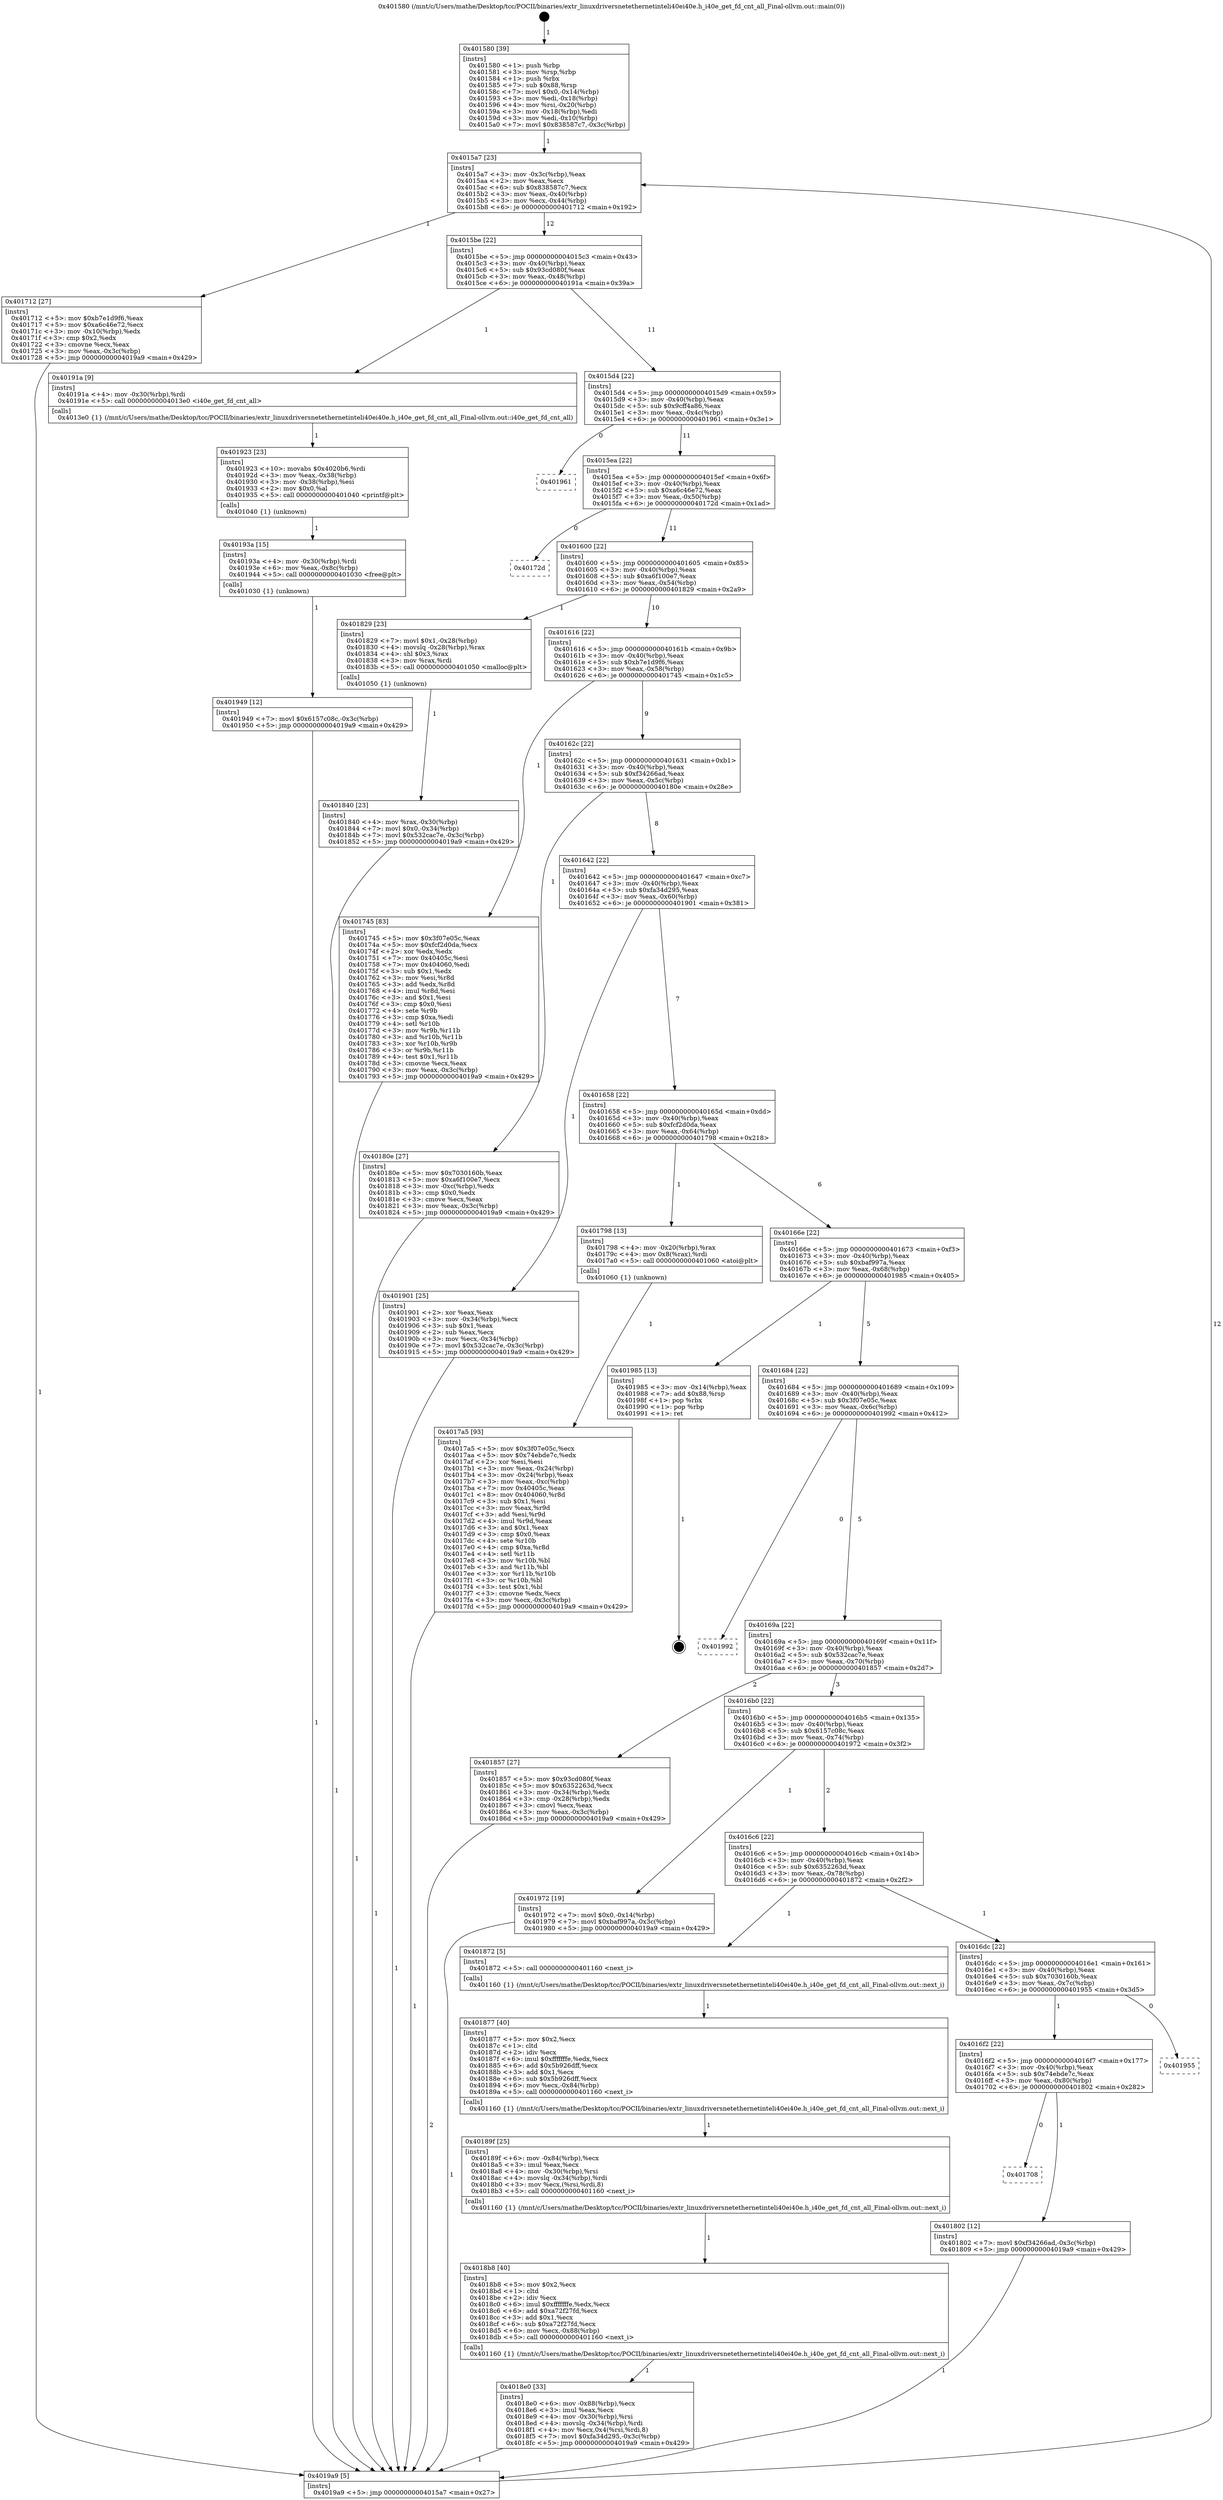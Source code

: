 digraph "0x401580" {
  label = "0x401580 (/mnt/c/Users/mathe/Desktop/tcc/POCII/binaries/extr_linuxdriversnetethernetinteli40ei40e.h_i40e_get_fd_cnt_all_Final-ollvm.out::main(0))"
  labelloc = "t"
  node[shape=record]

  Entry [label="",width=0.3,height=0.3,shape=circle,fillcolor=black,style=filled]
  "0x4015a7" [label="{
     0x4015a7 [23]\l
     | [instrs]\l
     &nbsp;&nbsp;0x4015a7 \<+3\>: mov -0x3c(%rbp),%eax\l
     &nbsp;&nbsp;0x4015aa \<+2\>: mov %eax,%ecx\l
     &nbsp;&nbsp;0x4015ac \<+6\>: sub $0x838587c7,%ecx\l
     &nbsp;&nbsp;0x4015b2 \<+3\>: mov %eax,-0x40(%rbp)\l
     &nbsp;&nbsp;0x4015b5 \<+3\>: mov %ecx,-0x44(%rbp)\l
     &nbsp;&nbsp;0x4015b8 \<+6\>: je 0000000000401712 \<main+0x192\>\l
  }"]
  "0x401712" [label="{
     0x401712 [27]\l
     | [instrs]\l
     &nbsp;&nbsp;0x401712 \<+5\>: mov $0xb7e1d9f6,%eax\l
     &nbsp;&nbsp;0x401717 \<+5\>: mov $0xa6c46e72,%ecx\l
     &nbsp;&nbsp;0x40171c \<+3\>: mov -0x10(%rbp),%edx\l
     &nbsp;&nbsp;0x40171f \<+3\>: cmp $0x2,%edx\l
     &nbsp;&nbsp;0x401722 \<+3\>: cmovne %ecx,%eax\l
     &nbsp;&nbsp;0x401725 \<+3\>: mov %eax,-0x3c(%rbp)\l
     &nbsp;&nbsp;0x401728 \<+5\>: jmp 00000000004019a9 \<main+0x429\>\l
  }"]
  "0x4015be" [label="{
     0x4015be [22]\l
     | [instrs]\l
     &nbsp;&nbsp;0x4015be \<+5\>: jmp 00000000004015c3 \<main+0x43\>\l
     &nbsp;&nbsp;0x4015c3 \<+3\>: mov -0x40(%rbp),%eax\l
     &nbsp;&nbsp;0x4015c6 \<+5\>: sub $0x93cd080f,%eax\l
     &nbsp;&nbsp;0x4015cb \<+3\>: mov %eax,-0x48(%rbp)\l
     &nbsp;&nbsp;0x4015ce \<+6\>: je 000000000040191a \<main+0x39a\>\l
  }"]
  "0x4019a9" [label="{
     0x4019a9 [5]\l
     | [instrs]\l
     &nbsp;&nbsp;0x4019a9 \<+5\>: jmp 00000000004015a7 \<main+0x27\>\l
  }"]
  "0x401580" [label="{
     0x401580 [39]\l
     | [instrs]\l
     &nbsp;&nbsp;0x401580 \<+1\>: push %rbp\l
     &nbsp;&nbsp;0x401581 \<+3\>: mov %rsp,%rbp\l
     &nbsp;&nbsp;0x401584 \<+1\>: push %rbx\l
     &nbsp;&nbsp;0x401585 \<+7\>: sub $0x88,%rsp\l
     &nbsp;&nbsp;0x40158c \<+7\>: movl $0x0,-0x14(%rbp)\l
     &nbsp;&nbsp;0x401593 \<+3\>: mov %edi,-0x18(%rbp)\l
     &nbsp;&nbsp;0x401596 \<+4\>: mov %rsi,-0x20(%rbp)\l
     &nbsp;&nbsp;0x40159a \<+3\>: mov -0x18(%rbp),%edi\l
     &nbsp;&nbsp;0x40159d \<+3\>: mov %edi,-0x10(%rbp)\l
     &nbsp;&nbsp;0x4015a0 \<+7\>: movl $0x838587c7,-0x3c(%rbp)\l
  }"]
  Exit [label="",width=0.3,height=0.3,shape=circle,fillcolor=black,style=filled,peripheries=2]
  "0x40191a" [label="{
     0x40191a [9]\l
     | [instrs]\l
     &nbsp;&nbsp;0x40191a \<+4\>: mov -0x30(%rbp),%rdi\l
     &nbsp;&nbsp;0x40191e \<+5\>: call 00000000004013e0 \<i40e_get_fd_cnt_all\>\l
     | [calls]\l
     &nbsp;&nbsp;0x4013e0 \{1\} (/mnt/c/Users/mathe/Desktop/tcc/POCII/binaries/extr_linuxdriversnetethernetinteli40ei40e.h_i40e_get_fd_cnt_all_Final-ollvm.out::i40e_get_fd_cnt_all)\l
  }"]
  "0x4015d4" [label="{
     0x4015d4 [22]\l
     | [instrs]\l
     &nbsp;&nbsp;0x4015d4 \<+5\>: jmp 00000000004015d9 \<main+0x59\>\l
     &nbsp;&nbsp;0x4015d9 \<+3\>: mov -0x40(%rbp),%eax\l
     &nbsp;&nbsp;0x4015dc \<+5\>: sub $0x9cff4a86,%eax\l
     &nbsp;&nbsp;0x4015e1 \<+3\>: mov %eax,-0x4c(%rbp)\l
     &nbsp;&nbsp;0x4015e4 \<+6\>: je 0000000000401961 \<main+0x3e1\>\l
  }"]
  "0x401949" [label="{
     0x401949 [12]\l
     | [instrs]\l
     &nbsp;&nbsp;0x401949 \<+7\>: movl $0x6157c08c,-0x3c(%rbp)\l
     &nbsp;&nbsp;0x401950 \<+5\>: jmp 00000000004019a9 \<main+0x429\>\l
  }"]
  "0x401961" [label="{
     0x401961\l
  }", style=dashed]
  "0x4015ea" [label="{
     0x4015ea [22]\l
     | [instrs]\l
     &nbsp;&nbsp;0x4015ea \<+5\>: jmp 00000000004015ef \<main+0x6f\>\l
     &nbsp;&nbsp;0x4015ef \<+3\>: mov -0x40(%rbp),%eax\l
     &nbsp;&nbsp;0x4015f2 \<+5\>: sub $0xa6c46e72,%eax\l
     &nbsp;&nbsp;0x4015f7 \<+3\>: mov %eax,-0x50(%rbp)\l
     &nbsp;&nbsp;0x4015fa \<+6\>: je 000000000040172d \<main+0x1ad\>\l
  }"]
  "0x40193a" [label="{
     0x40193a [15]\l
     | [instrs]\l
     &nbsp;&nbsp;0x40193a \<+4\>: mov -0x30(%rbp),%rdi\l
     &nbsp;&nbsp;0x40193e \<+6\>: mov %eax,-0x8c(%rbp)\l
     &nbsp;&nbsp;0x401944 \<+5\>: call 0000000000401030 \<free@plt\>\l
     | [calls]\l
     &nbsp;&nbsp;0x401030 \{1\} (unknown)\l
  }"]
  "0x40172d" [label="{
     0x40172d\l
  }", style=dashed]
  "0x401600" [label="{
     0x401600 [22]\l
     | [instrs]\l
     &nbsp;&nbsp;0x401600 \<+5\>: jmp 0000000000401605 \<main+0x85\>\l
     &nbsp;&nbsp;0x401605 \<+3\>: mov -0x40(%rbp),%eax\l
     &nbsp;&nbsp;0x401608 \<+5\>: sub $0xa6f100e7,%eax\l
     &nbsp;&nbsp;0x40160d \<+3\>: mov %eax,-0x54(%rbp)\l
     &nbsp;&nbsp;0x401610 \<+6\>: je 0000000000401829 \<main+0x2a9\>\l
  }"]
  "0x401923" [label="{
     0x401923 [23]\l
     | [instrs]\l
     &nbsp;&nbsp;0x401923 \<+10\>: movabs $0x4020b6,%rdi\l
     &nbsp;&nbsp;0x40192d \<+3\>: mov %eax,-0x38(%rbp)\l
     &nbsp;&nbsp;0x401930 \<+3\>: mov -0x38(%rbp),%esi\l
     &nbsp;&nbsp;0x401933 \<+2\>: mov $0x0,%al\l
     &nbsp;&nbsp;0x401935 \<+5\>: call 0000000000401040 \<printf@plt\>\l
     | [calls]\l
     &nbsp;&nbsp;0x401040 \{1\} (unknown)\l
  }"]
  "0x401829" [label="{
     0x401829 [23]\l
     | [instrs]\l
     &nbsp;&nbsp;0x401829 \<+7\>: movl $0x1,-0x28(%rbp)\l
     &nbsp;&nbsp;0x401830 \<+4\>: movslq -0x28(%rbp),%rax\l
     &nbsp;&nbsp;0x401834 \<+4\>: shl $0x3,%rax\l
     &nbsp;&nbsp;0x401838 \<+3\>: mov %rax,%rdi\l
     &nbsp;&nbsp;0x40183b \<+5\>: call 0000000000401050 \<malloc@plt\>\l
     | [calls]\l
     &nbsp;&nbsp;0x401050 \{1\} (unknown)\l
  }"]
  "0x401616" [label="{
     0x401616 [22]\l
     | [instrs]\l
     &nbsp;&nbsp;0x401616 \<+5\>: jmp 000000000040161b \<main+0x9b\>\l
     &nbsp;&nbsp;0x40161b \<+3\>: mov -0x40(%rbp),%eax\l
     &nbsp;&nbsp;0x40161e \<+5\>: sub $0xb7e1d9f6,%eax\l
     &nbsp;&nbsp;0x401623 \<+3\>: mov %eax,-0x58(%rbp)\l
     &nbsp;&nbsp;0x401626 \<+6\>: je 0000000000401745 \<main+0x1c5\>\l
  }"]
  "0x4018e0" [label="{
     0x4018e0 [33]\l
     | [instrs]\l
     &nbsp;&nbsp;0x4018e0 \<+6\>: mov -0x88(%rbp),%ecx\l
     &nbsp;&nbsp;0x4018e6 \<+3\>: imul %eax,%ecx\l
     &nbsp;&nbsp;0x4018e9 \<+4\>: mov -0x30(%rbp),%rsi\l
     &nbsp;&nbsp;0x4018ed \<+4\>: movslq -0x34(%rbp),%rdi\l
     &nbsp;&nbsp;0x4018f1 \<+4\>: mov %ecx,0x4(%rsi,%rdi,8)\l
     &nbsp;&nbsp;0x4018f5 \<+7\>: movl $0xfa34d295,-0x3c(%rbp)\l
     &nbsp;&nbsp;0x4018fc \<+5\>: jmp 00000000004019a9 \<main+0x429\>\l
  }"]
  "0x401745" [label="{
     0x401745 [83]\l
     | [instrs]\l
     &nbsp;&nbsp;0x401745 \<+5\>: mov $0x3f07e05c,%eax\l
     &nbsp;&nbsp;0x40174a \<+5\>: mov $0xfcf2d0da,%ecx\l
     &nbsp;&nbsp;0x40174f \<+2\>: xor %edx,%edx\l
     &nbsp;&nbsp;0x401751 \<+7\>: mov 0x40405c,%esi\l
     &nbsp;&nbsp;0x401758 \<+7\>: mov 0x404060,%edi\l
     &nbsp;&nbsp;0x40175f \<+3\>: sub $0x1,%edx\l
     &nbsp;&nbsp;0x401762 \<+3\>: mov %esi,%r8d\l
     &nbsp;&nbsp;0x401765 \<+3\>: add %edx,%r8d\l
     &nbsp;&nbsp;0x401768 \<+4\>: imul %r8d,%esi\l
     &nbsp;&nbsp;0x40176c \<+3\>: and $0x1,%esi\l
     &nbsp;&nbsp;0x40176f \<+3\>: cmp $0x0,%esi\l
     &nbsp;&nbsp;0x401772 \<+4\>: sete %r9b\l
     &nbsp;&nbsp;0x401776 \<+3\>: cmp $0xa,%edi\l
     &nbsp;&nbsp;0x401779 \<+4\>: setl %r10b\l
     &nbsp;&nbsp;0x40177d \<+3\>: mov %r9b,%r11b\l
     &nbsp;&nbsp;0x401780 \<+3\>: and %r10b,%r11b\l
     &nbsp;&nbsp;0x401783 \<+3\>: xor %r10b,%r9b\l
     &nbsp;&nbsp;0x401786 \<+3\>: or %r9b,%r11b\l
     &nbsp;&nbsp;0x401789 \<+4\>: test $0x1,%r11b\l
     &nbsp;&nbsp;0x40178d \<+3\>: cmovne %ecx,%eax\l
     &nbsp;&nbsp;0x401790 \<+3\>: mov %eax,-0x3c(%rbp)\l
     &nbsp;&nbsp;0x401793 \<+5\>: jmp 00000000004019a9 \<main+0x429\>\l
  }"]
  "0x40162c" [label="{
     0x40162c [22]\l
     | [instrs]\l
     &nbsp;&nbsp;0x40162c \<+5\>: jmp 0000000000401631 \<main+0xb1\>\l
     &nbsp;&nbsp;0x401631 \<+3\>: mov -0x40(%rbp),%eax\l
     &nbsp;&nbsp;0x401634 \<+5\>: sub $0xf34266ad,%eax\l
     &nbsp;&nbsp;0x401639 \<+3\>: mov %eax,-0x5c(%rbp)\l
     &nbsp;&nbsp;0x40163c \<+6\>: je 000000000040180e \<main+0x28e\>\l
  }"]
  "0x4018b8" [label="{
     0x4018b8 [40]\l
     | [instrs]\l
     &nbsp;&nbsp;0x4018b8 \<+5\>: mov $0x2,%ecx\l
     &nbsp;&nbsp;0x4018bd \<+1\>: cltd\l
     &nbsp;&nbsp;0x4018be \<+2\>: idiv %ecx\l
     &nbsp;&nbsp;0x4018c0 \<+6\>: imul $0xfffffffe,%edx,%ecx\l
     &nbsp;&nbsp;0x4018c6 \<+6\>: add $0xa72f27fd,%ecx\l
     &nbsp;&nbsp;0x4018cc \<+3\>: add $0x1,%ecx\l
     &nbsp;&nbsp;0x4018cf \<+6\>: sub $0xa72f27fd,%ecx\l
     &nbsp;&nbsp;0x4018d5 \<+6\>: mov %ecx,-0x88(%rbp)\l
     &nbsp;&nbsp;0x4018db \<+5\>: call 0000000000401160 \<next_i\>\l
     | [calls]\l
     &nbsp;&nbsp;0x401160 \{1\} (/mnt/c/Users/mathe/Desktop/tcc/POCII/binaries/extr_linuxdriversnetethernetinteli40ei40e.h_i40e_get_fd_cnt_all_Final-ollvm.out::next_i)\l
  }"]
  "0x40180e" [label="{
     0x40180e [27]\l
     | [instrs]\l
     &nbsp;&nbsp;0x40180e \<+5\>: mov $0x7030160b,%eax\l
     &nbsp;&nbsp;0x401813 \<+5\>: mov $0xa6f100e7,%ecx\l
     &nbsp;&nbsp;0x401818 \<+3\>: mov -0xc(%rbp),%edx\l
     &nbsp;&nbsp;0x40181b \<+3\>: cmp $0x0,%edx\l
     &nbsp;&nbsp;0x40181e \<+3\>: cmove %ecx,%eax\l
     &nbsp;&nbsp;0x401821 \<+3\>: mov %eax,-0x3c(%rbp)\l
     &nbsp;&nbsp;0x401824 \<+5\>: jmp 00000000004019a9 \<main+0x429\>\l
  }"]
  "0x401642" [label="{
     0x401642 [22]\l
     | [instrs]\l
     &nbsp;&nbsp;0x401642 \<+5\>: jmp 0000000000401647 \<main+0xc7\>\l
     &nbsp;&nbsp;0x401647 \<+3\>: mov -0x40(%rbp),%eax\l
     &nbsp;&nbsp;0x40164a \<+5\>: sub $0xfa34d295,%eax\l
     &nbsp;&nbsp;0x40164f \<+3\>: mov %eax,-0x60(%rbp)\l
     &nbsp;&nbsp;0x401652 \<+6\>: je 0000000000401901 \<main+0x381\>\l
  }"]
  "0x40189f" [label="{
     0x40189f [25]\l
     | [instrs]\l
     &nbsp;&nbsp;0x40189f \<+6\>: mov -0x84(%rbp),%ecx\l
     &nbsp;&nbsp;0x4018a5 \<+3\>: imul %eax,%ecx\l
     &nbsp;&nbsp;0x4018a8 \<+4\>: mov -0x30(%rbp),%rsi\l
     &nbsp;&nbsp;0x4018ac \<+4\>: movslq -0x34(%rbp),%rdi\l
     &nbsp;&nbsp;0x4018b0 \<+3\>: mov %ecx,(%rsi,%rdi,8)\l
     &nbsp;&nbsp;0x4018b3 \<+5\>: call 0000000000401160 \<next_i\>\l
     | [calls]\l
     &nbsp;&nbsp;0x401160 \{1\} (/mnt/c/Users/mathe/Desktop/tcc/POCII/binaries/extr_linuxdriversnetethernetinteli40ei40e.h_i40e_get_fd_cnt_all_Final-ollvm.out::next_i)\l
  }"]
  "0x401901" [label="{
     0x401901 [25]\l
     | [instrs]\l
     &nbsp;&nbsp;0x401901 \<+2\>: xor %eax,%eax\l
     &nbsp;&nbsp;0x401903 \<+3\>: mov -0x34(%rbp),%ecx\l
     &nbsp;&nbsp;0x401906 \<+3\>: sub $0x1,%eax\l
     &nbsp;&nbsp;0x401909 \<+2\>: sub %eax,%ecx\l
     &nbsp;&nbsp;0x40190b \<+3\>: mov %ecx,-0x34(%rbp)\l
     &nbsp;&nbsp;0x40190e \<+7\>: movl $0x532cac7e,-0x3c(%rbp)\l
     &nbsp;&nbsp;0x401915 \<+5\>: jmp 00000000004019a9 \<main+0x429\>\l
  }"]
  "0x401658" [label="{
     0x401658 [22]\l
     | [instrs]\l
     &nbsp;&nbsp;0x401658 \<+5\>: jmp 000000000040165d \<main+0xdd\>\l
     &nbsp;&nbsp;0x40165d \<+3\>: mov -0x40(%rbp),%eax\l
     &nbsp;&nbsp;0x401660 \<+5\>: sub $0xfcf2d0da,%eax\l
     &nbsp;&nbsp;0x401665 \<+3\>: mov %eax,-0x64(%rbp)\l
     &nbsp;&nbsp;0x401668 \<+6\>: je 0000000000401798 \<main+0x218\>\l
  }"]
  "0x401877" [label="{
     0x401877 [40]\l
     | [instrs]\l
     &nbsp;&nbsp;0x401877 \<+5\>: mov $0x2,%ecx\l
     &nbsp;&nbsp;0x40187c \<+1\>: cltd\l
     &nbsp;&nbsp;0x40187d \<+2\>: idiv %ecx\l
     &nbsp;&nbsp;0x40187f \<+6\>: imul $0xfffffffe,%edx,%ecx\l
     &nbsp;&nbsp;0x401885 \<+6\>: add $0x5b926dff,%ecx\l
     &nbsp;&nbsp;0x40188b \<+3\>: add $0x1,%ecx\l
     &nbsp;&nbsp;0x40188e \<+6\>: sub $0x5b926dff,%ecx\l
     &nbsp;&nbsp;0x401894 \<+6\>: mov %ecx,-0x84(%rbp)\l
     &nbsp;&nbsp;0x40189a \<+5\>: call 0000000000401160 \<next_i\>\l
     | [calls]\l
     &nbsp;&nbsp;0x401160 \{1\} (/mnt/c/Users/mathe/Desktop/tcc/POCII/binaries/extr_linuxdriversnetethernetinteli40ei40e.h_i40e_get_fd_cnt_all_Final-ollvm.out::next_i)\l
  }"]
  "0x401798" [label="{
     0x401798 [13]\l
     | [instrs]\l
     &nbsp;&nbsp;0x401798 \<+4\>: mov -0x20(%rbp),%rax\l
     &nbsp;&nbsp;0x40179c \<+4\>: mov 0x8(%rax),%rdi\l
     &nbsp;&nbsp;0x4017a0 \<+5\>: call 0000000000401060 \<atoi@plt\>\l
     | [calls]\l
     &nbsp;&nbsp;0x401060 \{1\} (unknown)\l
  }"]
  "0x40166e" [label="{
     0x40166e [22]\l
     | [instrs]\l
     &nbsp;&nbsp;0x40166e \<+5\>: jmp 0000000000401673 \<main+0xf3\>\l
     &nbsp;&nbsp;0x401673 \<+3\>: mov -0x40(%rbp),%eax\l
     &nbsp;&nbsp;0x401676 \<+5\>: sub $0xbaf997a,%eax\l
     &nbsp;&nbsp;0x40167b \<+3\>: mov %eax,-0x68(%rbp)\l
     &nbsp;&nbsp;0x40167e \<+6\>: je 0000000000401985 \<main+0x405\>\l
  }"]
  "0x4017a5" [label="{
     0x4017a5 [93]\l
     | [instrs]\l
     &nbsp;&nbsp;0x4017a5 \<+5\>: mov $0x3f07e05c,%ecx\l
     &nbsp;&nbsp;0x4017aa \<+5\>: mov $0x74ebde7c,%edx\l
     &nbsp;&nbsp;0x4017af \<+2\>: xor %esi,%esi\l
     &nbsp;&nbsp;0x4017b1 \<+3\>: mov %eax,-0x24(%rbp)\l
     &nbsp;&nbsp;0x4017b4 \<+3\>: mov -0x24(%rbp),%eax\l
     &nbsp;&nbsp;0x4017b7 \<+3\>: mov %eax,-0xc(%rbp)\l
     &nbsp;&nbsp;0x4017ba \<+7\>: mov 0x40405c,%eax\l
     &nbsp;&nbsp;0x4017c1 \<+8\>: mov 0x404060,%r8d\l
     &nbsp;&nbsp;0x4017c9 \<+3\>: sub $0x1,%esi\l
     &nbsp;&nbsp;0x4017cc \<+3\>: mov %eax,%r9d\l
     &nbsp;&nbsp;0x4017cf \<+3\>: add %esi,%r9d\l
     &nbsp;&nbsp;0x4017d2 \<+4\>: imul %r9d,%eax\l
     &nbsp;&nbsp;0x4017d6 \<+3\>: and $0x1,%eax\l
     &nbsp;&nbsp;0x4017d9 \<+3\>: cmp $0x0,%eax\l
     &nbsp;&nbsp;0x4017dc \<+4\>: sete %r10b\l
     &nbsp;&nbsp;0x4017e0 \<+4\>: cmp $0xa,%r8d\l
     &nbsp;&nbsp;0x4017e4 \<+4\>: setl %r11b\l
     &nbsp;&nbsp;0x4017e8 \<+3\>: mov %r10b,%bl\l
     &nbsp;&nbsp;0x4017eb \<+3\>: and %r11b,%bl\l
     &nbsp;&nbsp;0x4017ee \<+3\>: xor %r11b,%r10b\l
     &nbsp;&nbsp;0x4017f1 \<+3\>: or %r10b,%bl\l
     &nbsp;&nbsp;0x4017f4 \<+3\>: test $0x1,%bl\l
     &nbsp;&nbsp;0x4017f7 \<+3\>: cmovne %edx,%ecx\l
     &nbsp;&nbsp;0x4017fa \<+3\>: mov %ecx,-0x3c(%rbp)\l
     &nbsp;&nbsp;0x4017fd \<+5\>: jmp 00000000004019a9 \<main+0x429\>\l
  }"]
  "0x401840" [label="{
     0x401840 [23]\l
     | [instrs]\l
     &nbsp;&nbsp;0x401840 \<+4\>: mov %rax,-0x30(%rbp)\l
     &nbsp;&nbsp;0x401844 \<+7\>: movl $0x0,-0x34(%rbp)\l
     &nbsp;&nbsp;0x40184b \<+7\>: movl $0x532cac7e,-0x3c(%rbp)\l
     &nbsp;&nbsp;0x401852 \<+5\>: jmp 00000000004019a9 \<main+0x429\>\l
  }"]
  "0x401985" [label="{
     0x401985 [13]\l
     | [instrs]\l
     &nbsp;&nbsp;0x401985 \<+3\>: mov -0x14(%rbp),%eax\l
     &nbsp;&nbsp;0x401988 \<+7\>: add $0x88,%rsp\l
     &nbsp;&nbsp;0x40198f \<+1\>: pop %rbx\l
     &nbsp;&nbsp;0x401990 \<+1\>: pop %rbp\l
     &nbsp;&nbsp;0x401991 \<+1\>: ret\l
  }"]
  "0x401684" [label="{
     0x401684 [22]\l
     | [instrs]\l
     &nbsp;&nbsp;0x401684 \<+5\>: jmp 0000000000401689 \<main+0x109\>\l
     &nbsp;&nbsp;0x401689 \<+3\>: mov -0x40(%rbp),%eax\l
     &nbsp;&nbsp;0x40168c \<+5\>: sub $0x3f07e05c,%eax\l
     &nbsp;&nbsp;0x401691 \<+3\>: mov %eax,-0x6c(%rbp)\l
     &nbsp;&nbsp;0x401694 \<+6\>: je 0000000000401992 \<main+0x412\>\l
  }"]
  "0x401708" [label="{
     0x401708\l
  }", style=dashed]
  "0x401992" [label="{
     0x401992\l
  }", style=dashed]
  "0x40169a" [label="{
     0x40169a [22]\l
     | [instrs]\l
     &nbsp;&nbsp;0x40169a \<+5\>: jmp 000000000040169f \<main+0x11f\>\l
     &nbsp;&nbsp;0x40169f \<+3\>: mov -0x40(%rbp),%eax\l
     &nbsp;&nbsp;0x4016a2 \<+5\>: sub $0x532cac7e,%eax\l
     &nbsp;&nbsp;0x4016a7 \<+3\>: mov %eax,-0x70(%rbp)\l
     &nbsp;&nbsp;0x4016aa \<+6\>: je 0000000000401857 \<main+0x2d7\>\l
  }"]
  "0x401802" [label="{
     0x401802 [12]\l
     | [instrs]\l
     &nbsp;&nbsp;0x401802 \<+7\>: movl $0xf34266ad,-0x3c(%rbp)\l
     &nbsp;&nbsp;0x401809 \<+5\>: jmp 00000000004019a9 \<main+0x429\>\l
  }"]
  "0x401857" [label="{
     0x401857 [27]\l
     | [instrs]\l
     &nbsp;&nbsp;0x401857 \<+5\>: mov $0x93cd080f,%eax\l
     &nbsp;&nbsp;0x40185c \<+5\>: mov $0x6352263d,%ecx\l
     &nbsp;&nbsp;0x401861 \<+3\>: mov -0x34(%rbp),%edx\l
     &nbsp;&nbsp;0x401864 \<+3\>: cmp -0x28(%rbp),%edx\l
     &nbsp;&nbsp;0x401867 \<+3\>: cmovl %ecx,%eax\l
     &nbsp;&nbsp;0x40186a \<+3\>: mov %eax,-0x3c(%rbp)\l
     &nbsp;&nbsp;0x40186d \<+5\>: jmp 00000000004019a9 \<main+0x429\>\l
  }"]
  "0x4016b0" [label="{
     0x4016b0 [22]\l
     | [instrs]\l
     &nbsp;&nbsp;0x4016b0 \<+5\>: jmp 00000000004016b5 \<main+0x135\>\l
     &nbsp;&nbsp;0x4016b5 \<+3\>: mov -0x40(%rbp),%eax\l
     &nbsp;&nbsp;0x4016b8 \<+5\>: sub $0x6157c08c,%eax\l
     &nbsp;&nbsp;0x4016bd \<+3\>: mov %eax,-0x74(%rbp)\l
     &nbsp;&nbsp;0x4016c0 \<+6\>: je 0000000000401972 \<main+0x3f2\>\l
  }"]
  "0x4016f2" [label="{
     0x4016f2 [22]\l
     | [instrs]\l
     &nbsp;&nbsp;0x4016f2 \<+5\>: jmp 00000000004016f7 \<main+0x177\>\l
     &nbsp;&nbsp;0x4016f7 \<+3\>: mov -0x40(%rbp),%eax\l
     &nbsp;&nbsp;0x4016fa \<+5\>: sub $0x74ebde7c,%eax\l
     &nbsp;&nbsp;0x4016ff \<+3\>: mov %eax,-0x80(%rbp)\l
     &nbsp;&nbsp;0x401702 \<+6\>: je 0000000000401802 \<main+0x282\>\l
  }"]
  "0x401972" [label="{
     0x401972 [19]\l
     | [instrs]\l
     &nbsp;&nbsp;0x401972 \<+7\>: movl $0x0,-0x14(%rbp)\l
     &nbsp;&nbsp;0x401979 \<+7\>: movl $0xbaf997a,-0x3c(%rbp)\l
     &nbsp;&nbsp;0x401980 \<+5\>: jmp 00000000004019a9 \<main+0x429\>\l
  }"]
  "0x4016c6" [label="{
     0x4016c6 [22]\l
     | [instrs]\l
     &nbsp;&nbsp;0x4016c6 \<+5\>: jmp 00000000004016cb \<main+0x14b\>\l
     &nbsp;&nbsp;0x4016cb \<+3\>: mov -0x40(%rbp),%eax\l
     &nbsp;&nbsp;0x4016ce \<+5\>: sub $0x6352263d,%eax\l
     &nbsp;&nbsp;0x4016d3 \<+3\>: mov %eax,-0x78(%rbp)\l
     &nbsp;&nbsp;0x4016d6 \<+6\>: je 0000000000401872 \<main+0x2f2\>\l
  }"]
  "0x401955" [label="{
     0x401955\l
  }", style=dashed]
  "0x401872" [label="{
     0x401872 [5]\l
     | [instrs]\l
     &nbsp;&nbsp;0x401872 \<+5\>: call 0000000000401160 \<next_i\>\l
     | [calls]\l
     &nbsp;&nbsp;0x401160 \{1\} (/mnt/c/Users/mathe/Desktop/tcc/POCII/binaries/extr_linuxdriversnetethernetinteli40ei40e.h_i40e_get_fd_cnt_all_Final-ollvm.out::next_i)\l
  }"]
  "0x4016dc" [label="{
     0x4016dc [22]\l
     | [instrs]\l
     &nbsp;&nbsp;0x4016dc \<+5\>: jmp 00000000004016e1 \<main+0x161\>\l
     &nbsp;&nbsp;0x4016e1 \<+3\>: mov -0x40(%rbp),%eax\l
     &nbsp;&nbsp;0x4016e4 \<+5\>: sub $0x7030160b,%eax\l
     &nbsp;&nbsp;0x4016e9 \<+3\>: mov %eax,-0x7c(%rbp)\l
     &nbsp;&nbsp;0x4016ec \<+6\>: je 0000000000401955 \<main+0x3d5\>\l
  }"]
  Entry -> "0x401580" [label=" 1"]
  "0x4015a7" -> "0x401712" [label=" 1"]
  "0x4015a7" -> "0x4015be" [label=" 12"]
  "0x401712" -> "0x4019a9" [label=" 1"]
  "0x401580" -> "0x4015a7" [label=" 1"]
  "0x4019a9" -> "0x4015a7" [label=" 12"]
  "0x401985" -> Exit [label=" 1"]
  "0x4015be" -> "0x40191a" [label=" 1"]
  "0x4015be" -> "0x4015d4" [label=" 11"]
  "0x401972" -> "0x4019a9" [label=" 1"]
  "0x4015d4" -> "0x401961" [label=" 0"]
  "0x4015d4" -> "0x4015ea" [label=" 11"]
  "0x401949" -> "0x4019a9" [label=" 1"]
  "0x4015ea" -> "0x40172d" [label=" 0"]
  "0x4015ea" -> "0x401600" [label=" 11"]
  "0x40193a" -> "0x401949" [label=" 1"]
  "0x401600" -> "0x401829" [label=" 1"]
  "0x401600" -> "0x401616" [label=" 10"]
  "0x401923" -> "0x40193a" [label=" 1"]
  "0x401616" -> "0x401745" [label=" 1"]
  "0x401616" -> "0x40162c" [label=" 9"]
  "0x401745" -> "0x4019a9" [label=" 1"]
  "0x40191a" -> "0x401923" [label=" 1"]
  "0x40162c" -> "0x40180e" [label=" 1"]
  "0x40162c" -> "0x401642" [label=" 8"]
  "0x401901" -> "0x4019a9" [label=" 1"]
  "0x401642" -> "0x401901" [label=" 1"]
  "0x401642" -> "0x401658" [label=" 7"]
  "0x4018e0" -> "0x4019a9" [label=" 1"]
  "0x401658" -> "0x401798" [label=" 1"]
  "0x401658" -> "0x40166e" [label=" 6"]
  "0x401798" -> "0x4017a5" [label=" 1"]
  "0x4017a5" -> "0x4019a9" [label=" 1"]
  "0x4018b8" -> "0x4018e0" [label=" 1"]
  "0x40166e" -> "0x401985" [label=" 1"]
  "0x40166e" -> "0x401684" [label=" 5"]
  "0x40189f" -> "0x4018b8" [label=" 1"]
  "0x401684" -> "0x401992" [label=" 0"]
  "0x401684" -> "0x40169a" [label=" 5"]
  "0x401877" -> "0x40189f" [label=" 1"]
  "0x40169a" -> "0x401857" [label=" 2"]
  "0x40169a" -> "0x4016b0" [label=" 3"]
  "0x401872" -> "0x401877" [label=" 1"]
  "0x4016b0" -> "0x401972" [label=" 1"]
  "0x4016b0" -> "0x4016c6" [label=" 2"]
  "0x401840" -> "0x4019a9" [label=" 1"]
  "0x4016c6" -> "0x401872" [label=" 1"]
  "0x4016c6" -> "0x4016dc" [label=" 1"]
  "0x401829" -> "0x401840" [label=" 1"]
  "0x4016dc" -> "0x401955" [label=" 0"]
  "0x4016dc" -> "0x4016f2" [label=" 1"]
  "0x401857" -> "0x4019a9" [label=" 2"]
  "0x4016f2" -> "0x401802" [label=" 1"]
  "0x4016f2" -> "0x401708" [label=" 0"]
  "0x401802" -> "0x4019a9" [label=" 1"]
  "0x40180e" -> "0x4019a9" [label=" 1"]
}
